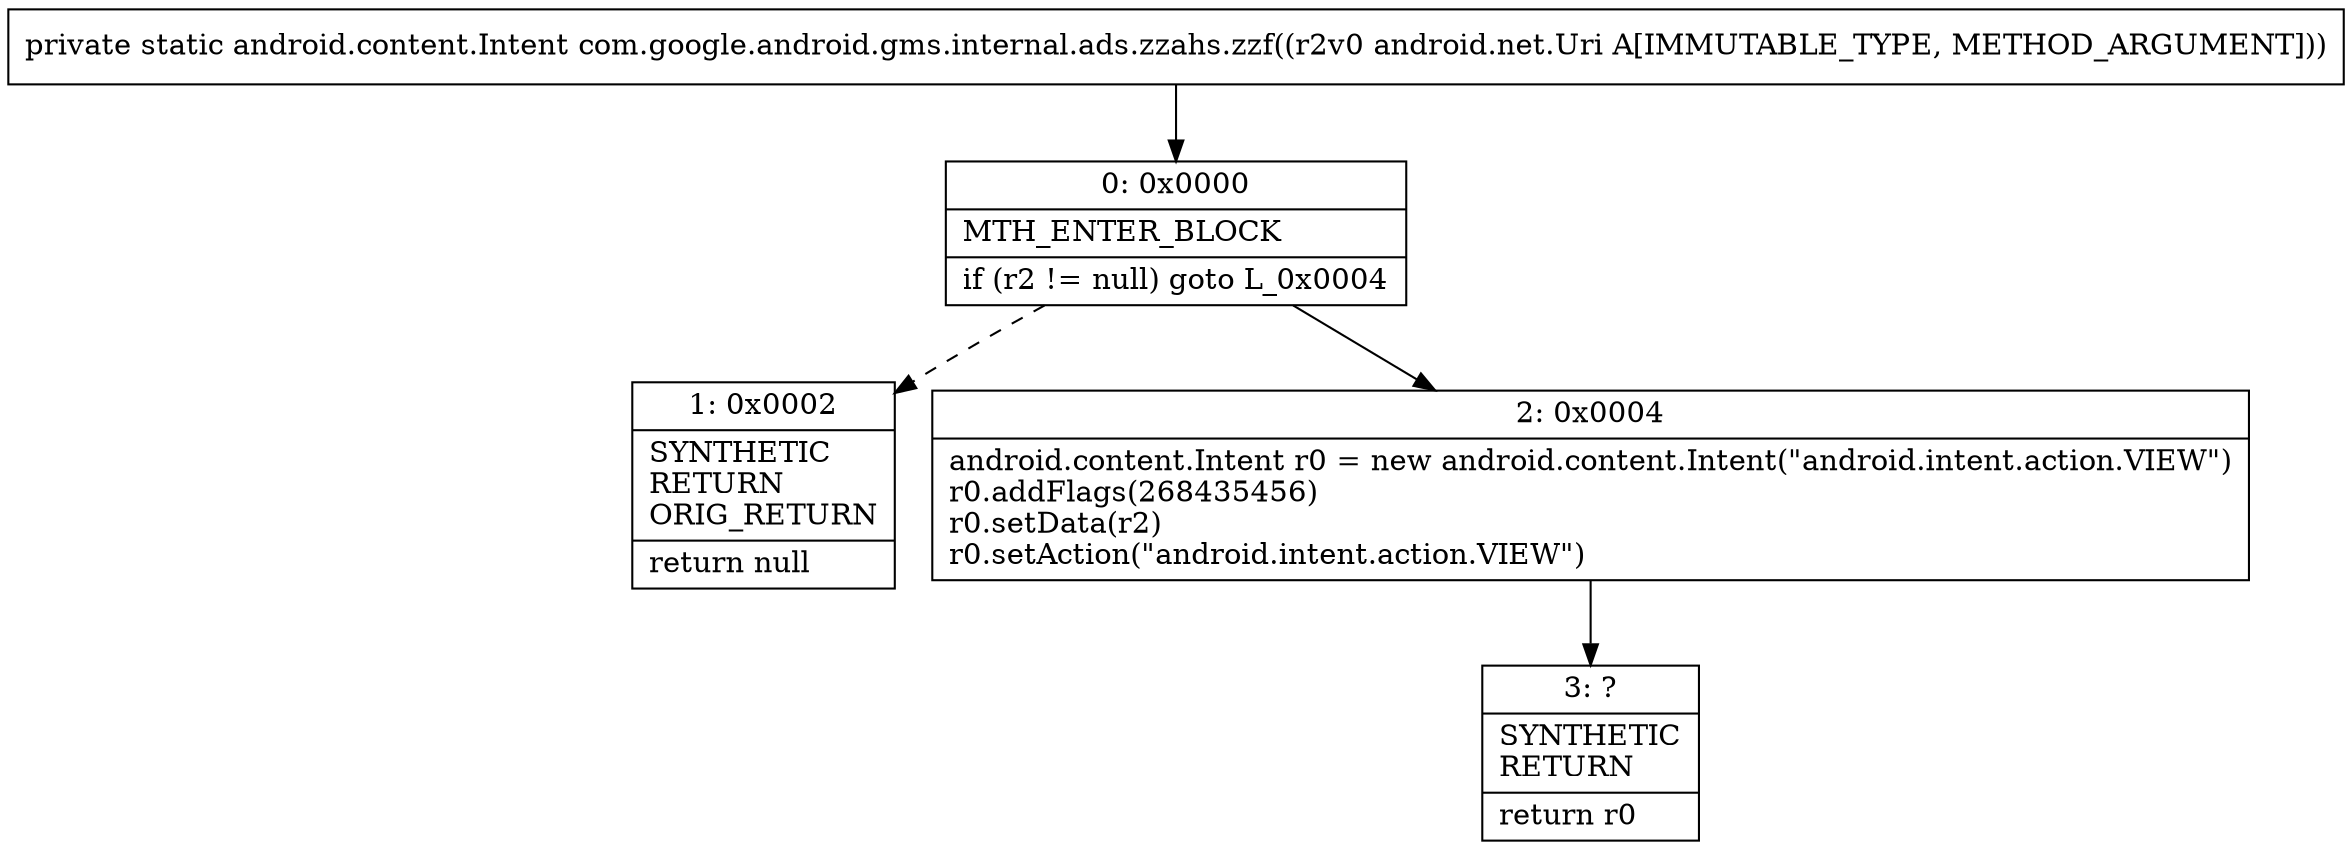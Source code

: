 digraph "CFG forcom.google.android.gms.internal.ads.zzahs.zzf(Landroid\/net\/Uri;)Landroid\/content\/Intent;" {
Node_0 [shape=record,label="{0\:\ 0x0000|MTH_ENTER_BLOCK\l|if (r2 != null) goto L_0x0004\l}"];
Node_1 [shape=record,label="{1\:\ 0x0002|SYNTHETIC\lRETURN\lORIG_RETURN\l|return null\l}"];
Node_2 [shape=record,label="{2\:\ 0x0004|android.content.Intent r0 = new android.content.Intent(\"android.intent.action.VIEW\")\lr0.addFlags(268435456)\lr0.setData(r2)\lr0.setAction(\"android.intent.action.VIEW\")\l}"];
Node_3 [shape=record,label="{3\:\ ?|SYNTHETIC\lRETURN\l|return r0\l}"];
MethodNode[shape=record,label="{private static android.content.Intent com.google.android.gms.internal.ads.zzahs.zzf((r2v0 android.net.Uri A[IMMUTABLE_TYPE, METHOD_ARGUMENT])) }"];
MethodNode -> Node_0;
Node_0 -> Node_1[style=dashed];
Node_0 -> Node_2;
Node_2 -> Node_3;
}

